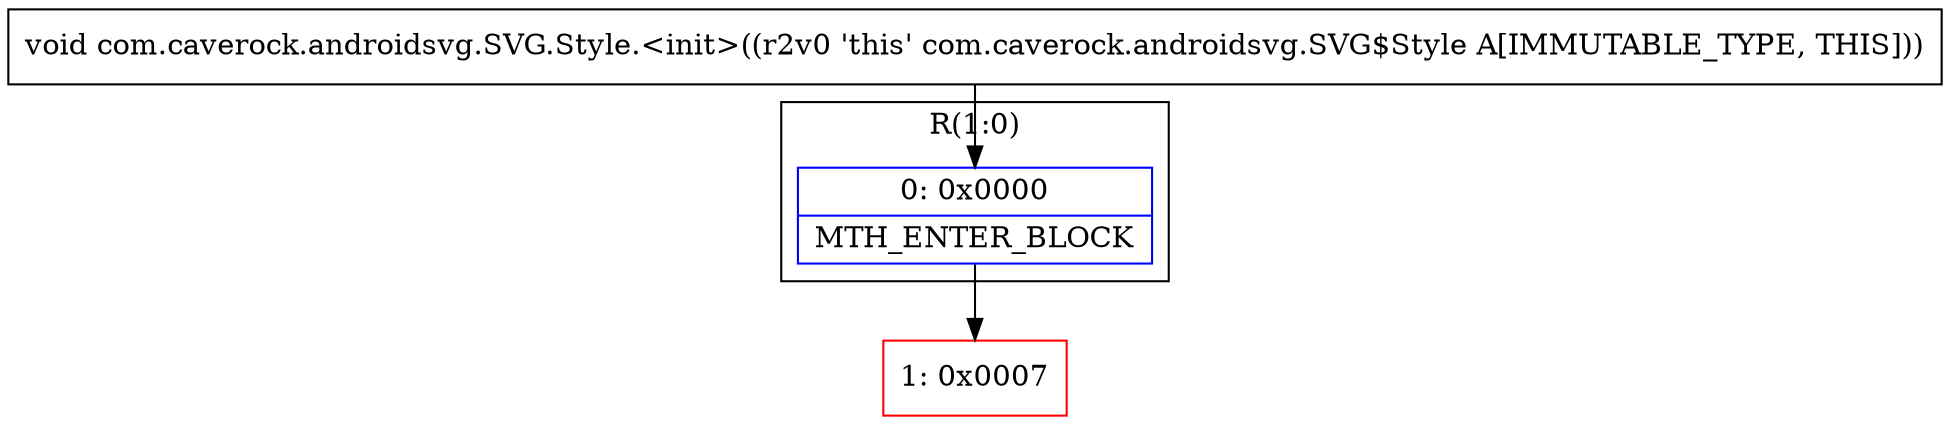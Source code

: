 digraph "CFG forcom.caverock.androidsvg.SVG.Style.\<init\>()V" {
subgraph cluster_Region_1124321 {
label = "R(1:0)";
node [shape=record,color=blue];
Node_0 [shape=record,label="{0\:\ 0x0000|MTH_ENTER_BLOCK\l}"];
}
Node_1 [shape=record,color=red,label="{1\:\ 0x0007}"];
MethodNode[shape=record,label="{void com.caverock.androidsvg.SVG.Style.\<init\>((r2v0 'this' com.caverock.androidsvg.SVG$Style A[IMMUTABLE_TYPE, THIS])) }"];
MethodNode -> Node_0;
Node_0 -> Node_1;
}

